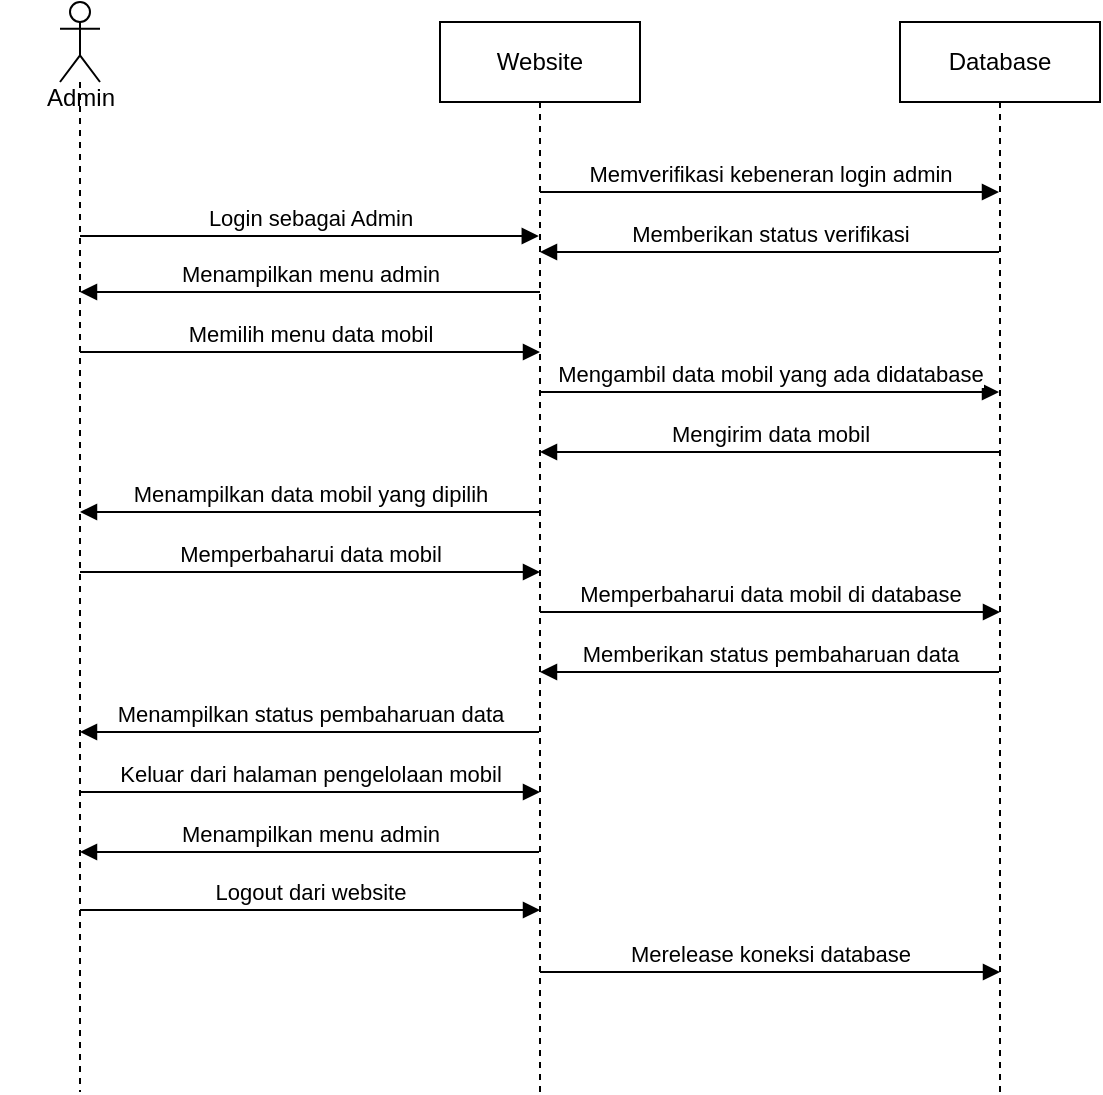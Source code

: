 <mxfile version="24.7.17">
  <diagram name="Page-1" id="2YBvvXClWsGukQMizWep">
    <mxGraphModel dx="550" dy="328" grid="1" gridSize="10" guides="1" tooltips="1" connect="1" arrows="1" fold="1" page="1" pageScale="1" pageWidth="850" pageHeight="1100" math="0" shadow="0">
      <root>
        <mxCell id="0" />
        <mxCell id="1" parent="0" />
        <mxCell id="aM9ryv3xv72pqoxQDRHE-1" value="Website" style="shape=umlLifeline;perimeter=lifelinePerimeter;whiteSpace=wrap;html=1;container=0;dropTarget=0;collapsible=0;recursiveResize=0;outlineConnect=0;portConstraint=eastwest;newEdgeStyle={&quot;edgeStyle&quot;:&quot;elbowEdgeStyle&quot;,&quot;elbow&quot;:&quot;vertical&quot;,&quot;curved&quot;:0,&quot;rounded&quot;:0};" parent="1" vertex="1">
          <mxGeometry x="310" y="105" width="100" height="535" as="geometry" />
        </mxCell>
        <mxCell id="aM9ryv3xv72pqoxQDRHE-5" value="Database" style="shape=umlLifeline;perimeter=lifelinePerimeter;whiteSpace=wrap;html=1;container=0;dropTarget=0;collapsible=0;recursiveResize=0;outlineConnect=0;portConstraint=eastwest;newEdgeStyle={&quot;edgeStyle&quot;:&quot;elbowEdgeStyle&quot;,&quot;elbow&quot;:&quot;vertical&quot;,&quot;curved&quot;:0,&quot;rounded&quot;:0};" parent="1" vertex="1">
          <mxGeometry x="540" y="105" width="100" height="535" as="geometry" />
        </mxCell>
        <mxCell id="aM9ryv3xv72pqoxQDRHE-7" value="Memverifikasi kebeneran login admin" style="html=1;verticalAlign=bottom;endArrow=block;edgeStyle=elbowEdgeStyle;elbow=vertical;curved=0;rounded=0;" parent="1" target="aM9ryv3xv72pqoxQDRHE-5" edge="1">
          <mxGeometry relative="1" as="geometry">
            <mxPoint x="360" y="190" as="sourcePoint" />
            <Array as="points">
              <mxPoint x="445" y="190" />
            </Array>
            <mxPoint x="530" y="190" as="targetPoint" />
          </mxGeometry>
        </mxCell>
        <mxCell id="aM9ryv3xv72pqoxQDRHE-9" value="Memberikan status verifikasi" style="html=1;verticalAlign=bottom;endArrow=block;edgeStyle=elbowEdgeStyle;elbow=vertical;curved=0;rounded=0;" parent="1" source="aM9ryv3xv72pqoxQDRHE-5" edge="1">
          <mxGeometry relative="1" as="geometry">
            <mxPoint x="559.5" y="220" as="sourcePoint" />
            <Array as="points">
              <mxPoint x="435" y="220" />
            </Array>
            <mxPoint x="360" y="220" as="targetPoint" />
          </mxGeometry>
        </mxCell>
        <mxCell id="cumevw4T2bQMJUvdsufB-7" value="" style="shape=umlLifeline;perimeter=lifelinePerimeter;whiteSpace=wrap;html=1;container=1;dropTarget=0;collapsible=0;recursiveResize=0;outlineConnect=0;portConstraint=eastwest;newEdgeStyle={&quot;curved&quot;:0,&quot;rounded&quot;:0};participant=umlActor;" vertex="1" parent="1">
          <mxGeometry x="120" y="95" width="20" height="545" as="geometry" />
        </mxCell>
        <mxCell id="cumevw4T2bQMJUvdsufB-9" value="&lt;span style=&quot;font-weight: normal;&quot;&gt;Admin&lt;/span&gt;" style="text;align=center;fontStyle=1;verticalAlign=middle;spacingLeft=3;spacingRight=3;strokeColor=none;rotatable=0;points=[[0,0.5],[1,0.5]];portConstraint=eastwest;html=1;" vertex="1" parent="1">
          <mxGeometry x="90" y="130" width="80" height="26" as="geometry" />
        </mxCell>
        <mxCell id="cumevw4T2bQMJUvdsufB-10" value="Login sebagai Admin" style="html=1;verticalAlign=bottom;endArrow=block;curved=0;rounded=0;entryX=0.494;entryY=0.2;entryDx=0;entryDy=0;entryPerimeter=0;" edge="1" parent="1" source="cumevw4T2bQMJUvdsufB-7" target="aM9ryv3xv72pqoxQDRHE-1">
          <mxGeometry width="80" relative="1" as="geometry">
            <mxPoint x="198.32" y="169.996" as="sourcePoint" />
            <mxPoint x="334.5" y="169.996" as="targetPoint" />
          </mxGeometry>
        </mxCell>
        <mxCell id="cumevw4T2bQMJUvdsufB-11" value="Menampilkan menu admin" style="html=1;verticalAlign=bottom;endArrow=block;edgeStyle=elbowEdgeStyle;elbow=vertical;curved=0;rounded=0;" edge="1" parent="1" target="cumevw4T2bQMJUvdsufB-7">
          <mxGeometry relative="1" as="geometry">
            <mxPoint x="360" y="240" as="sourcePoint" />
            <Array as="points">
              <mxPoint x="235" y="240" />
            </Array>
            <mxPoint x="190" y="240" as="targetPoint" />
          </mxGeometry>
        </mxCell>
        <mxCell id="cumevw4T2bQMJUvdsufB-12" value="Memilih menu data mobil" style="html=1;verticalAlign=bottom;endArrow=block;edgeStyle=elbowEdgeStyle;elbow=vertical;curved=0;rounded=0;" edge="1" parent="1" source="cumevw4T2bQMJUvdsufB-7">
          <mxGeometry relative="1" as="geometry">
            <mxPoint x="190" y="270" as="sourcePoint" />
            <Array as="points">
              <mxPoint x="275" y="270" />
            </Array>
            <mxPoint x="360" y="270" as="targetPoint" />
          </mxGeometry>
        </mxCell>
        <mxCell id="cumevw4T2bQMJUvdsufB-13" value="Mengambil data mobil yang ada didatabase" style="html=1;verticalAlign=bottom;endArrow=block;edgeStyle=elbowEdgeStyle;elbow=vertical;curved=0;rounded=0;" edge="1" parent="1" target="aM9ryv3xv72pqoxQDRHE-5">
          <mxGeometry relative="1" as="geometry">
            <mxPoint x="360" y="290" as="sourcePoint" />
            <Array as="points">
              <mxPoint x="475" y="290" />
            </Array>
            <mxPoint x="560" y="290" as="targetPoint" />
          </mxGeometry>
        </mxCell>
        <mxCell id="cumevw4T2bQMJUvdsufB-14" value="Mengirim data mobil" style="html=1;verticalAlign=bottom;endArrow=block;edgeStyle=elbowEdgeStyle;elbow=vertical;curved=0;rounded=0;" edge="1" parent="1">
          <mxGeometry relative="1" as="geometry">
            <mxPoint x="589.5" y="320" as="sourcePoint" />
            <Array as="points">
              <mxPoint x="425" y="320" />
            </Array>
            <mxPoint x="360" y="320" as="targetPoint" />
          </mxGeometry>
        </mxCell>
        <mxCell id="cumevw4T2bQMJUvdsufB-15" value="Menampilkan data mobil yang dipilih" style="html=1;verticalAlign=bottom;endArrow=block;edgeStyle=elbowEdgeStyle;elbow=vertical;curved=0;rounded=0;" edge="1" parent="1">
          <mxGeometry relative="1" as="geometry">
            <mxPoint x="360" y="350" as="sourcePoint" />
            <Array as="points">
              <mxPoint x="205" y="350" />
            </Array>
            <mxPoint x="130" y="350" as="targetPoint" />
          </mxGeometry>
        </mxCell>
        <mxCell id="cumevw4T2bQMJUvdsufB-16" value="Memperbaharui data mobil" style="html=1;verticalAlign=bottom;endArrow=block;edgeStyle=elbowEdgeStyle;elbow=vertical;curved=0;rounded=0;" edge="1" parent="1">
          <mxGeometry relative="1" as="geometry">
            <mxPoint x="130" y="380" as="sourcePoint" />
            <Array as="points">
              <mxPoint x="245" y="380" />
            </Array>
            <mxPoint x="360" y="380" as="targetPoint" />
          </mxGeometry>
        </mxCell>
        <mxCell id="cumevw4T2bQMJUvdsufB-17" value="Memperbaharui data mobil di database" style="html=1;verticalAlign=bottom;endArrow=block;edgeStyle=elbowEdgeStyle;elbow=vertical;curved=0;rounded=0;" edge="1" parent="1">
          <mxGeometry relative="1" as="geometry">
            <mxPoint x="360" y="400" as="sourcePoint" />
            <Array as="points">
              <mxPoint x="475" y="400" />
            </Array>
            <mxPoint x="590" y="400" as="targetPoint" />
          </mxGeometry>
        </mxCell>
        <mxCell id="cumevw4T2bQMJUvdsufB-19" value="Memberikan status pembaharuan data&lt;span style=&quot;color: rgba(0, 0, 0, 0); font-family: monospace; font-size: 0px; text-align: start; background-color: rgb(251, 251, 251);&quot;&gt;%3CmxGraphModel%3E%3Croot%3E%3CmxCell%20id%3D%220%22%2F%3E%3CmxCell%20id%3D%221%22%20parent%3D%220%22%2F%3E%3CmxCell%20id%3D%222%22%20value%3D%22Mengirim%20data%20mobil%22%20style%3D%22html%3D1%3BverticalAlign%3Dbottom%3BendArrow%3Dblock%3BedgeStyle%3DelbowEdgeStyle%3Belbow%3Dvertical%3Bcurved%3D0%3Brounded%3D0%3B%22%20edge%3D%221%22%20parent%3D%221%22%3E%3CmxGeometry%20relative%3D%221%22%20as%3D%22geometry%22%3E%3CmxPoint%20x%3D%22589.5%22%20y%3D%22320%22%20as%3D%22sourcePoint%22%2F%3E%3CArray%20as%3D%22points%22%3E%3CmxPoint%20x%3D%22425%22%20y%3D%22320%22%2F%3E%3C%2FArray%3E%3CmxPoint%20x%3D%22360%22%20y%3D%22320%22%20as%3D%22targetPoint%22%2F%3E%3C%2FmxGeometry%3E%3C%2FmxCell%3E%3C%2Froot%3E%3C%2FmxGraphModel%3E&lt;/span&gt;" style="html=1;verticalAlign=bottom;endArrow=block;edgeStyle=elbowEdgeStyle;elbow=vertical;curved=0;rounded=0;" edge="1" parent="1">
          <mxGeometry relative="1" as="geometry">
            <mxPoint x="589.5" y="430" as="sourcePoint" />
            <Array as="points">
              <mxPoint x="425" y="430" />
            </Array>
            <mxPoint x="360" y="430" as="targetPoint" />
          </mxGeometry>
        </mxCell>
        <mxCell id="cumevw4T2bQMJUvdsufB-20" value="Menampilkan status pembaharuan data" style="html=1;verticalAlign=bottom;endArrow=block;edgeStyle=elbowEdgeStyle;elbow=vertical;curved=0;rounded=0;" edge="1" parent="1">
          <mxGeometry relative="1" as="geometry">
            <mxPoint x="359.5" y="460" as="sourcePoint" />
            <Array as="points">
              <mxPoint x="195" y="460" />
            </Array>
            <mxPoint x="130" y="460" as="targetPoint" />
          </mxGeometry>
        </mxCell>
        <mxCell id="cumevw4T2bQMJUvdsufB-21" value="Keluar dari halaman pengelolaan mobil" style="html=1;verticalAlign=bottom;endArrow=block;edgeStyle=elbowEdgeStyle;elbow=vertical;curved=0;rounded=0;" edge="1" parent="1">
          <mxGeometry relative="1" as="geometry">
            <mxPoint x="130" y="490" as="sourcePoint" />
            <Array as="points">
              <mxPoint x="245" y="490" />
            </Array>
            <mxPoint x="360" y="490" as="targetPoint" />
          </mxGeometry>
        </mxCell>
        <mxCell id="cumevw4T2bQMJUvdsufB-22" value="Menampilkan menu admin" style="html=1;verticalAlign=bottom;endArrow=block;edgeStyle=elbowEdgeStyle;elbow=vertical;curved=0;rounded=0;" edge="1" parent="1">
          <mxGeometry relative="1" as="geometry">
            <mxPoint x="359.5" y="520" as="sourcePoint" />
            <Array as="points">
              <mxPoint x="195" y="520" />
            </Array>
            <mxPoint x="130" y="520" as="targetPoint" />
          </mxGeometry>
        </mxCell>
        <mxCell id="cumevw4T2bQMJUvdsufB-23" value="Logout dari website" style="html=1;verticalAlign=bottom;endArrow=block;edgeStyle=elbowEdgeStyle;elbow=vertical;curved=0;rounded=0;" edge="1" parent="1">
          <mxGeometry relative="1" as="geometry">
            <mxPoint x="130" y="549" as="sourcePoint" />
            <Array as="points">
              <mxPoint x="245" y="549" />
            </Array>
            <mxPoint x="360" y="549" as="targetPoint" />
          </mxGeometry>
        </mxCell>
        <mxCell id="cumevw4T2bQMJUvdsufB-24" value="Merelease koneksi database" style="html=1;verticalAlign=bottom;endArrow=block;edgeStyle=elbowEdgeStyle;elbow=vertical;curved=0;rounded=0;" edge="1" parent="1">
          <mxGeometry relative="1" as="geometry">
            <mxPoint x="360" y="580" as="sourcePoint" />
            <Array as="points">
              <mxPoint x="475" y="580" />
            </Array>
            <mxPoint x="590" y="580" as="targetPoint" />
          </mxGeometry>
        </mxCell>
      </root>
    </mxGraphModel>
  </diagram>
</mxfile>
